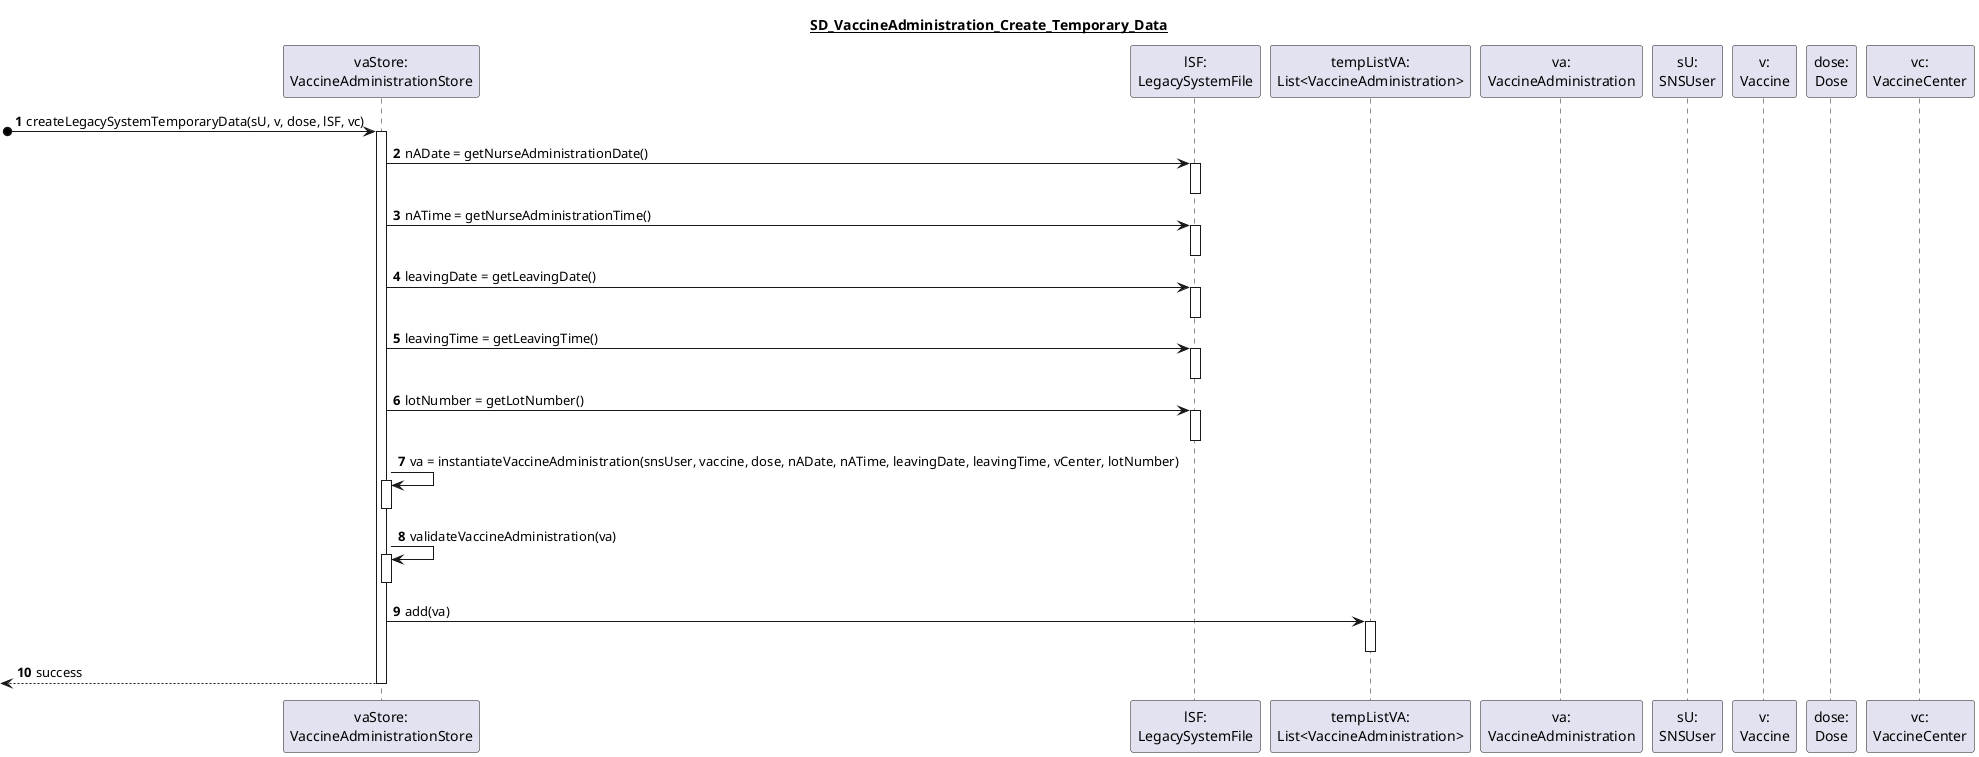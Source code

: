 @startuml
'https://plantuml.com/sequence-diagram

autonumber

title
<u>SD_VaccineAdministration_Create_Temporary_Data</u>
end title

participant "vaStore:\nVaccineAdministrationStore" as vaStore
participant "lSF:\nLegacySystemFile" as lSF
participant "tempListVA:\nList<VaccineAdministration>" as tempListVA
participant "va:\nVaccineAdministration" as va
participant "sU:\nSNSUser" as sU
participant "v:\nVaccine" as v
participant "dose:\nDose" as dose
participant "vc:\nVaccineCenter" as vc

[o-> vaStore : createLegacySystemTemporaryData(sU, v, dose, lSF, vc)
activate vaStore

    vaStore -> lSF : nADate = getNurseAdministrationDate()
    activate lSF
    deactivate lSF
    vaStore -> lSF : nATime = getNurseAdministrationTime()
    activate lSF
    deactivate lSF
    vaStore -> lSF : leavingDate = getLeavingDate()
    activate lSF
    deactivate lSF
    vaStore -> lSF : leavingTime = getLeavingTime()
    activate lSF
    deactivate lSF
    vaStore -> lSF : lotNumber = getLotNumber()
    activate lSF
    deactivate lSF

    vaStore -> vaStore : va = instantiateVaccineAdministration(snsUser, vaccine, dose, nADate, nATime, leavingDate, leavingTime, vCenter, lotNumber)
    activate vaStore
    deactivate vaStore

    vaStore -> vaStore : validateVaccineAdministration(va)
    activate vaStore
    deactivate vaStore

    vaStore -> tempListVA : add(va)
    activate tempListVA
    deactivate tempListVA

    <-- vaStore : success
deactivate vaStore


@enduml